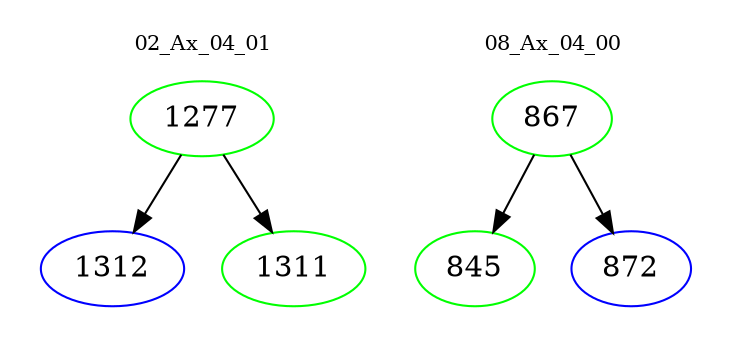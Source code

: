 digraph{
subgraph cluster_0 {
color = white
label = "02_Ax_04_01";
fontsize=10;
T0_1277 [label="1277", color="green"]
T0_1277 -> T0_1312 [color="black"]
T0_1312 [label="1312", color="blue"]
T0_1277 -> T0_1311 [color="black"]
T0_1311 [label="1311", color="green"]
}
subgraph cluster_1 {
color = white
label = "08_Ax_04_00";
fontsize=10;
T1_867 [label="867", color="green"]
T1_867 -> T1_845 [color="black"]
T1_845 [label="845", color="green"]
T1_867 -> T1_872 [color="black"]
T1_872 [label="872", color="blue"]
}
}
